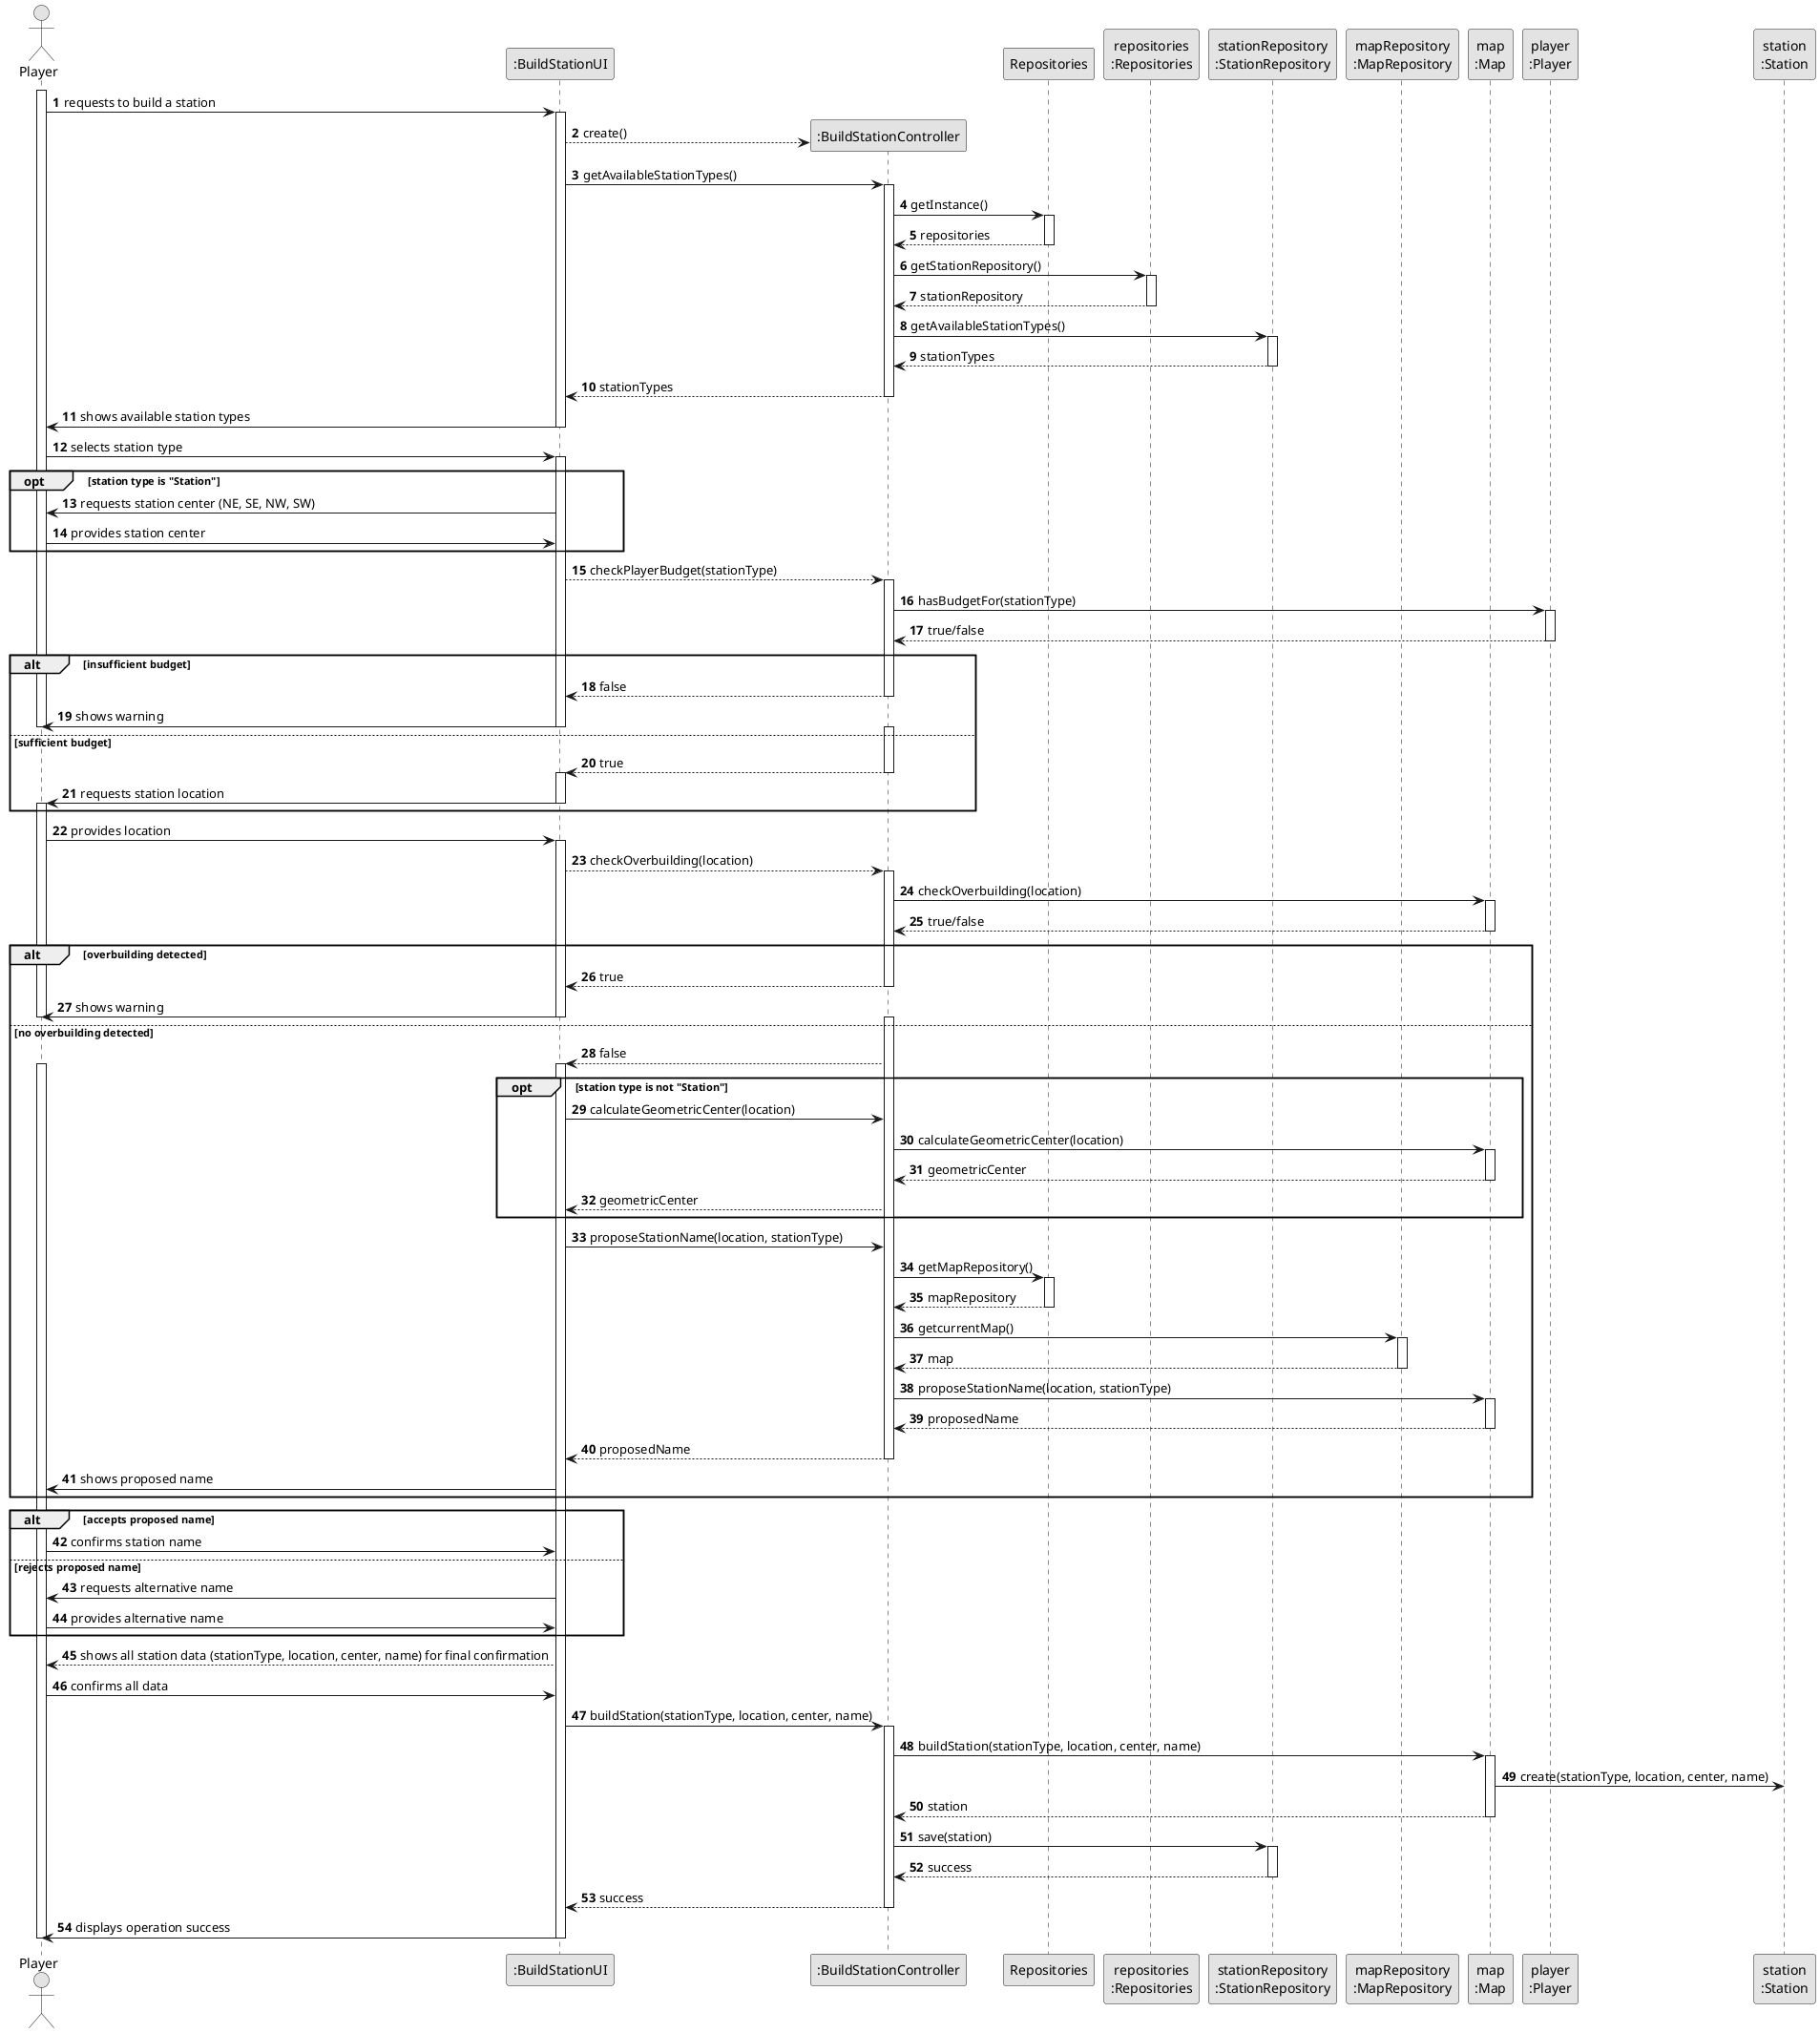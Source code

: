 @startuml
skinparam monochrome true
skinparam packageStyle rectangle
skinparam shadowing false

autonumber

actor "Player" as PLAYER_ACTOR
participant ":BuildStationUI" as UI
participant ":BuildStationController" as CTRL
participant "Repositories" as REPOS
participant "repositories\n:Repositories" as REPOS_SINGLETON
participant "stationRepository\n:StationRepository" as STATION_REPO
participant "mapRepository\n:MapRepository" as MAP_REPO
participant "map\n:Map" as MAP
participant "player\n:Player" as PLAYER
participant "station\n:Station" as STATION

activate PLAYER_ACTOR

PLAYER_ACTOR -> UI : requests to build a station
activate UI

UI --> CTRL ** : create()

UI -> CTRL : getAvailableStationTypes()

activate CTRL
CTRL -> REPOS : getInstance()
activate REPOS
REPOS --> CTRL : repositories
deactivate REPOS

CTRL -> REPOS_SINGLETON : getStationRepository()
activate REPOS_SINGLETON
REPOS_SINGLETON --> CTRL : stationRepository
deactivate REPOS_SINGLETON

CTRL -> STATION_REPO : getAvailableStationTypes()
activate STATION_REPO
STATION_REPO --> CTRL : stationTypes
deactivate STATION_REPO

CTRL --> UI : stationTypes
deactivate CTRL

UI -> PLAYER_ACTOR : shows available station types
deactivate UI

PLAYER_ACTOR -> UI : selects station type
activate UI


opt station type is "Station"
    UI -> PLAYER_ACTOR : requests station center (NE, SE, NW, SW)
    PLAYER_ACTOR -> UI : provides station center
end

UI --> CTRL : checkPlayerBudget(stationType)
activate CTRL

CTRL -> PLAYER : hasBudgetFor(stationType)
activate PLAYER

PLAYER --> CTRL : true/false
deactivate PLAYER

alt insufficient budget
    CTRL --> UI : false
    deactivate CTRL
    UI -> PLAYER_ACTOR : shows warning
    deactivate UI
    deactivate PLAYER_ACTOR
    else sufficient budget
    activate CTRL

    CTRL --> UI : true
    deactivate CTRL
    activate UI
    UI -> PLAYER_ACTOR : requests station location
    deactivate UI
    activate PLAYER_ACTOR
end

PLAYER_ACTOR -> UI : provides location
activate UI


UI --> CTRL : checkOverbuilding(location)
activate CTRL

CTRL -> MAP : checkOverbuilding(location)
activate MAP

MAP --> CTRL : true/false
deactivate MAP

alt overbuilding detected
    CTRL --> UI : true
    deactivate CTRL
    UI -> PLAYER_ACTOR : shows warning
    deactivate UI
    deactivate PLAYER_ACTOR

else no overbuilding detected
    activate CTRL

    CTRL --> UI : false
    activate UI
    activate PLAYER_ACTOR

opt station type is not "Station"
    UI -> CTRL : calculateGeometricCenter(location)
    CTRL -> MAP : calculateGeometricCenter(location)
    activate MAP
    MAP --> CTRL : geometricCenter
    deactivate MAP
    CTRL --> UI : geometricCenter
end

UI -> CTRL : proposeStationName(location, stationType)

CTRL -> REPOS : getMapRepository()
activate REPOS
REPOS --> CTRL : mapRepository
deactivate REPOS

CTRL -> MAP_REPO : getcurrentMap()
activate MAP_REPO

MAP_REPO --> CTRL : map
deactivate MAP_REPO

CTRL -> MAP : proposeStationName(location, stationType)
activate MAP

MAP --> CTRL : proposedName
deactivate MAP

CTRL --> UI : proposedName
deactivate CTRL

UI -> PLAYER_ACTOR : shows proposed name

end

alt accepts proposed name
    PLAYER_ACTOR -> UI : confirms station name
else rejects proposed name
    UI -> PLAYER_ACTOR : requests alternative name
    PLAYER_ACTOR -> UI : provides alternative name
end

UI --> PLAYER_ACTOR : shows all station data (stationType, location, center, name) for final confirmation
PLAYER_ACTOR -> UI : confirms all data

UI -> CTRL : buildStation(stationType, location, center, name)
activate CTRL

CTRL -> MAP : buildStation(stationType, location, center, name)
activate MAP

MAP -> STATION : create(stationType, location, center, name)
MAP --> CTRL : station
deactivate MAP

CTRL -> STATION_REPO : save(station)
activate STATION_REPO
STATION_REPO --> CTRL : success
deactivate STATION_REPO

CTRL --> UI : success
deactivate CTRL

UI -> PLAYER_ACTOR : displays operation success
deactivate UI

deactivate PLAYER_ACTOR
@enduml
